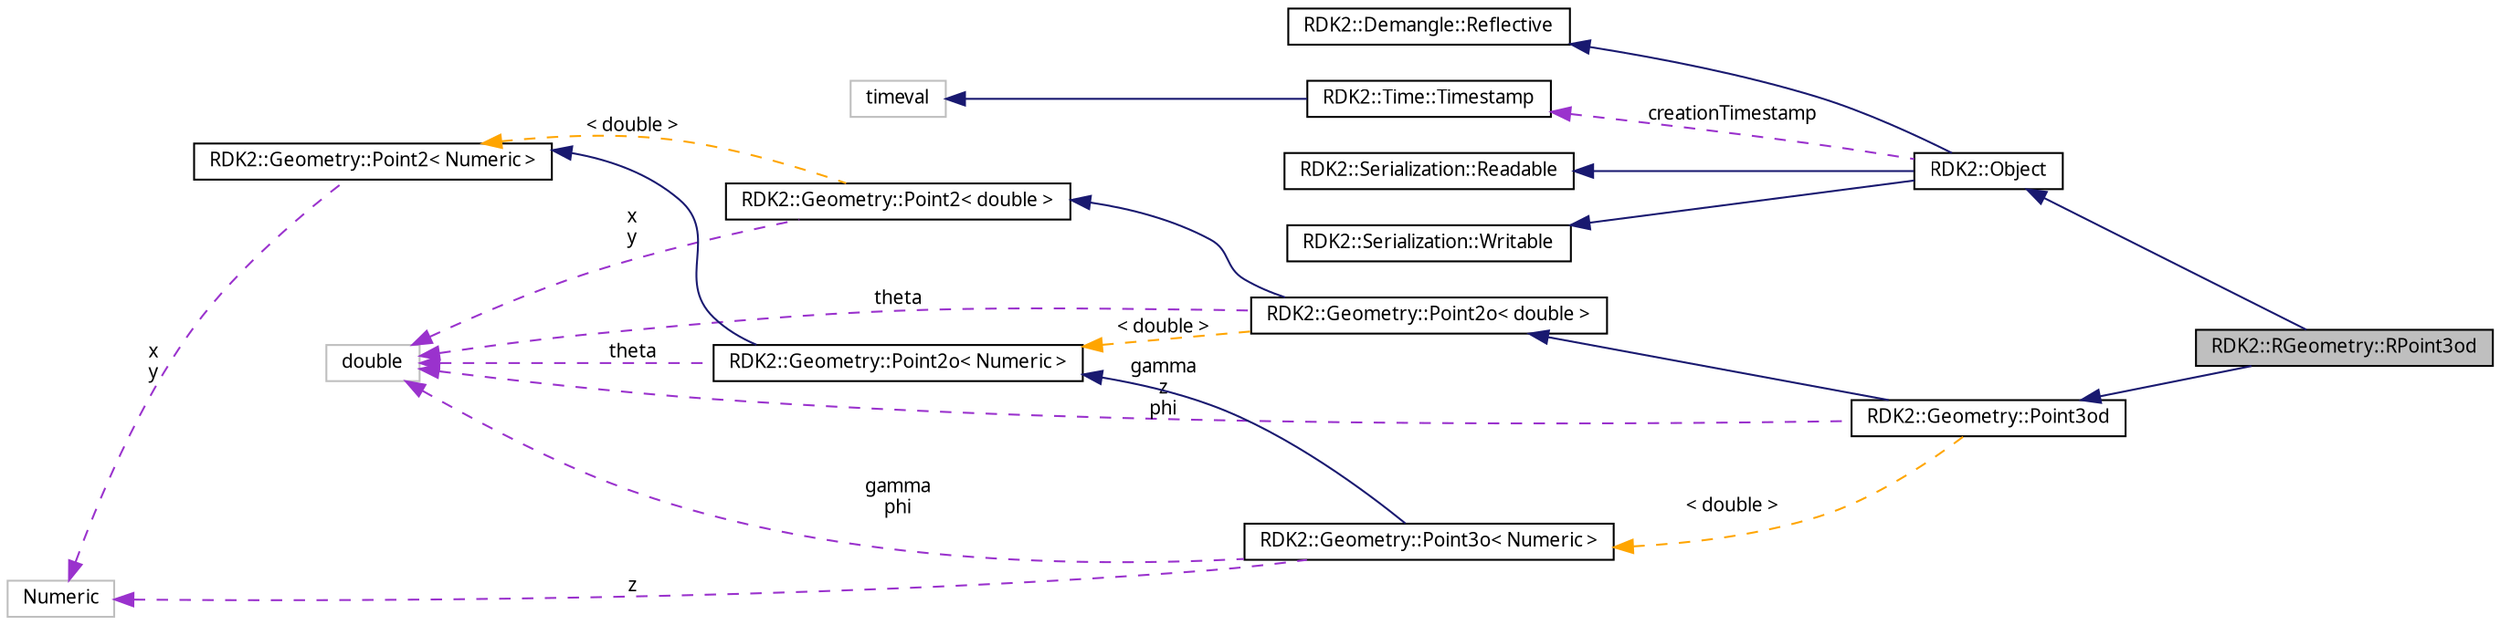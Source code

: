 digraph G
{
  edge [fontname="FreeSans.ttf",fontsize=10,labelfontname="FreeSans.ttf",labelfontsize=10];
  node [fontname="FreeSans.ttf",fontsize=10,shape=record];
  rankdir=LR;
  Node1 [label="RDK2::RGeometry::RPoint3od",height=0.2,width=0.4,color="black", fillcolor="grey75", style="filled" fontcolor="black"];
  Node2 -> Node1 [dir=back,color="midnightblue",fontsize=10,style="solid",fontname="FreeSans.ttf"];
  Node2 [label="RDK2::Object",height=0.2,width=0.4,color="black", fillcolor="white", style="filled",URL="$class_r_d_k2_1_1_object.html"];
  Node3 -> Node2 [dir=back,color="midnightblue",fontsize=10,style="solid",fontname="FreeSans.ttf"];
  Node3 [label="RDK2::Serialization::Readable",height=0.2,width=0.4,color="black", fillcolor="white", style="filled",URL="$class_r_d_k2_1_1_serialization_1_1_readable.html",tooltip="A Readable object is one that implements a deserialization procedure."];
  Node4 -> Node2 [dir=back,color="midnightblue",fontsize=10,style="solid",fontname="FreeSans.ttf"];
  Node4 [label="RDK2::Serialization::Writable",height=0.2,width=0.4,color="black", fillcolor="white", style="filled",URL="$class_r_d_k2_1_1_serialization_1_1_writable.html"];
  Node5 -> Node2 [dir=back,color="midnightblue",fontsize=10,style="solid",fontname="FreeSans.ttf"];
  Node5 [label="RDK2::Demangle::Reflective",height=0.2,width=0.4,color="black", fillcolor="white", style="filled",URL="$struct_r_d_k2_1_1_demangle_1_1_reflective.html"];
  Node6 -> Node2 [dir=back,color="darkorchid3",fontsize=10,style="dashed",label="creationTimestamp",fontname="FreeSans.ttf"];
  Node6 [label="RDK2::Time::Timestamp",height=0.2,width=0.4,color="black", fillcolor="white", style="filled",URL="$struct_r_d_k2_1_1_time_1_1_timestamp.html"];
  Node7 -> Node6 [dir=back,color="midnightblue",fontsize=10,style="solid",fontname="FreeSans.ttf"];
  Node7 [label="timeval",height=0.2,width=0.4,color="grey75", fillcolor="white", style="filled"];
  Node8 -> Node1 [dir=back,color="midnightblue",fontsize=10,style="solid",fontname="FreeSans.ttf"];
  Node8 [label="RDK2::Geometry::Point3od",height=0.2,width=0.4,color="black", fillcolor="white", style="filled",URL="$class_r_d_k2_1_1_geometry_1_1_point3o.html"];
  Node9 -> Node8 [dir=back,color="midnightblue",fontsize=10,style="solid",fontname="FreeSans.ttf"];
  Node9 [label="RDK2::Geometry::Point2o\< double \>",height=0.2,width=0.4,color="black", fillcolor="white", style="filled",URL="$class_r_d_k2_1_1_geometry_1_1_point2o.html"];
  Node10 -> Node9 [dir=back,color="midnightblue",fontsize=10,style="solid",fontname="FreeSans.ttf"];
  Node10 [label="RDK2::Geometry::Point2\< double \>",height=0.2,width=0.4,color="black", fillcolor="white", style="filled",URL="$struct_r_d_k2_1_1_geometry_1_1_point2.html"];
  Node11 -> Node10 [dir=back,color="darkorchid3",fontsize=10,style="dashed",label="x\ny",fontname="FreeSans.ttf"];
  Node11 [label="double",height=0.2,width=0.4,color="grey75", fillcolor="white", style="filled"];
  Node12 -> Node10 [dir=back,color="orange",fontsize=10,style="dashed",label="\< double \>",fontname="FreeSans.ttf"];
  Node12 [label="RDK2::Geometry::Point2\< Numeric \>",height=0.2,width=0.4,color="black", fillcolor="white", style="filled",URL="$struct_r_d_k2_1_1_geometry_1_1_point2.html",tooltip="A generic vector with two components."];
  Node13 -> Node12 [dir=back,color="darkorchid3",fontsize=10,style="dashed",label="x\ny",fontname="FreeSans.ttf"];
  Node13 [label="Numeric",height=0.2,width=0.4,color="grey75", fillcolor="white", style="filled"];
  Node11 -> Node9 [dir=back,color="darkorchid3",fontsize=10,style="dashed",label="theta",fontname="FreeSans.ttf"];
  Node14 -> Node9 [dir=back,color="orange",fontsize=10,style="dashed",label="\< double \>",fontname="FreeSans.ttf"];
  Node14 [label="RDK2::Geometry::Point2o\< Numeric \>",height=0.2,width=0.4,color="black", fillcolor="white", style="filled",URL="$class_r_d_k2_1_1_geometry_1_1_point2o.html",tooltip="Beware that the operators + - * uses also the &quot;theta&quot; component."];
  Node12 -> Node14 [dir=back,color="midnightblue",fontsize=10,style="solid",fontname="FreeSans.ttf"];
  Node11 -> Node14 [dir=back,color="darkorchid3",fontsize=10,style="dashed",label="theta",fontname="FreeSans.ttf"];
  Node11 -> Node8 [dir=back,color="darkorchid3",fontsize=10,style="dashed",label="gamma\nz\nphi",fontname="FreeSans.ttf"];
  Node15 -> Node8 [dir=back,color="orange",fontsize=10,style="dashed",label="\< double \>",fontname="FreeSans.ttf"];
  Node15 [label="RDK2::Geometry::Point3o\< Numeric \>",height=0.2,width=0.4,color="black", fillcolor="white", style="filled",URL="$class_r_d_k2_1_1_geometry_1_1_point3o.html",tooltip="Beware that the operators + - * uses also the &quot;theta&quot;, &quot;phi&quot;..."];
  Node14 -> Node15 [dir=back,color="midnightblue",fontsize=10,style="solid",fontname="FreeSans.ttf"];
  Node11 -> Node15 [dir=back,color="darkorchid3",fontsize=10,style="dashed",label="gamma\nphi",fontname="FreeSans.ttf"];
  Node13 -> Node15 [dir=back,color="darkorchid3",fontsize=10,style="dashed",label="z",fontname="FreeSans.ttf"];
}
